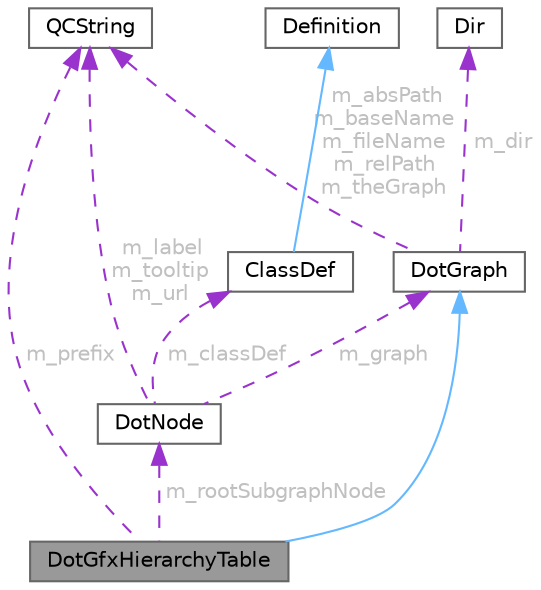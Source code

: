 digraph "DotGfxHierarchyTable"
{
 // INTERACTIVE_SVG=YES
 // LATEX_PDF_SIZE
  bgcolor="transparent";
  edge [fontname=Helvetica,fontsize=10,labelfontname=Helvetica,labelfontsize=10];
  node [fontname=Helvetica,fontsize=10,shape=box,height=0.2,width=0.4];
  Node1 [id="Node000001",label="DotGfxHierarchyTable",height=0.2,width=0.4,color="gray40", fillcolor="grey60", style="filled", fontcolor="black",tooltip="Represents a graphical class hierarchy."];
  Node2 -> Node1 [id="edge1_Node000001_Node000002",dir="back",color="steelblue1",style="solid"];
  Node2 [id="Node000002",label="DotGraph",height=0.2,width=0.4,color="gray40", fillcolor="white", style="filled",URL="$d0/d32/class_dot_graph.html",tooltip="A dot graph."];
  Node3 -> Node2 [id="edge2_Node000002_Node000003",dir="back",color="darkorchid3",style="dashed",label=" m_dir",fontcolor="grey" ];
  Node3 [id="Node000003",label="Dir",height=0.2,width=0.4,color="gray40", fillcolor="white", style="filled",URL="$d2/dc2/class_dir.html",tooltip="Class representing a directory in the file system."];
  Node4 -> Node2 [id="edge3_Node000002_Node000004",dir="back",color="darkorchid3",style="dashed",label=" m_absPath\nm_baseName\nm_fileName\nm_relPath\nm_theGraph",fontcolor="grey" ];
  Node4 [id="Node000004",label="QCString",height=0.2,width=0.4,color="gray40", fillcolor="white", style="filled",URL="$d9/d45/class_q_c_string.html",tooltip="This is an alternative implementation of QCString."];
  Node4 -> Node1 [id="edge4_Node000001_Node000004",dir="back",color="darkorchid3",style="dashed",label=" m_prefix",fontcolor="grey" ];
  Node5 -> Node1 [id="edge5_Node000001_Node000005",dir="back",color="darkorchid3",style="dashed",label=" m_rootSubgraphNode",fontcolor="grey" ];
  Node5 [id="Node000005",label="DotNode",height=0.2,width=0.4,color="gray40", fillcolor="white", style="filled",URL="$dd/d7e/class_dot_node.html",tooltip="A node in a dot graph."];
  Node2 -> Node5 [id="edge6_Node000005_Node000002",dir="back",color="darkorchid3",style="dashed",label=" m_graph",fontcolor="grey" ];
  Node4 -> Node5 [id="edge7_Node000005_Node000004",dir="back",color="darkorchid3",style="dashed",label=" m_label\nm_tooltip\nm_url",fontcolor="grey" ];
  Node6 -> Node5 [id="edge8_Node000005_Node000006",dir="back",color="darkorchid3",style="dashed",label=" m_classDef",fontcolor="grey" ];
  Node6 [id="Node000006",label="ClassDef",height=0.2,width=0.4,color="gray40", fillcolor="white", style="filled",URL="$d1/dcf/class_class_def.html",tooltip="A abstract class representing of a compound symbol."];
  Node7 -> Node6 [id="edge9_Node000006_Node000007",dir="back",color="steelblue1",style="solid"];
  Node7 [id="Node000007",label="Definition",height=0.2,width=0.4,color="gray40", fillcolor="white", style="filled",URL="$d5/dcc/class_definition.html",tooltip="The common base class of all entity definitions found in the sources."];
}
